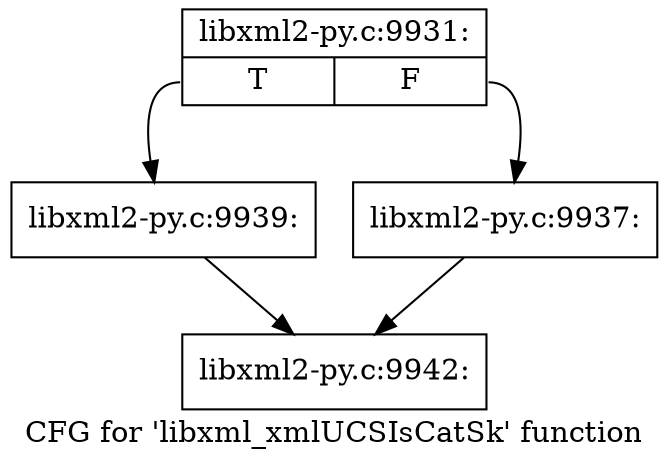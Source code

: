digraph "CFG for 'libxml_xmlUCSIsCatSk' function" {
	label="CFG for 'libxml_xmlUCSIsCatSk' function";

	Node0x4581ac0 [shape=record,label="{libxml2-py.c:9931:|{<s0>T|<s1>F}}"];
	Node0x4581ac0:s0 -> Node0x4584970;
	Node0x4581ac0:s1 -> Node0x4584920;
	Node0x4584920 [shape=record,label="{libxml2-py.c:9937:}"];
	Node0x4584920 -> Node0x4583580;
	Node0x4584970 [shape=record,label="{libxml2-py.c:9939:}"];
	Node0x4584970 -> Node0x4583580;
	Node0x4583580 [shape=record,label="{libxml2-py.c:9942:}"];
}
